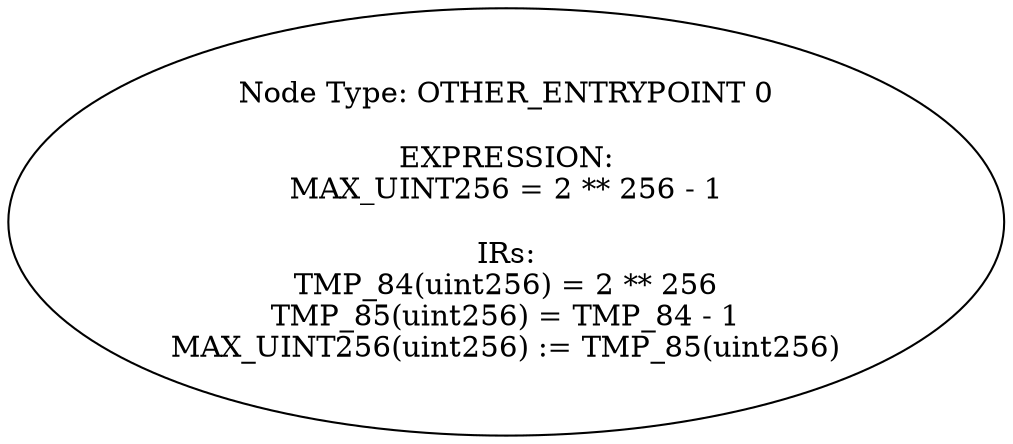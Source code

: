 digraph{
0[label="Node Type: OTHER_ENTRYPOINT 0

EXPRESSION:
MAX_UINT256 = 2 ** 256 - 1

IRs:
TMP_84(uint256) = 2 ** 256
TMP_85(uint256) = TMP_84 - 1
MAX_UINT256(uint256) := TMP_85(uint256)"];
}
